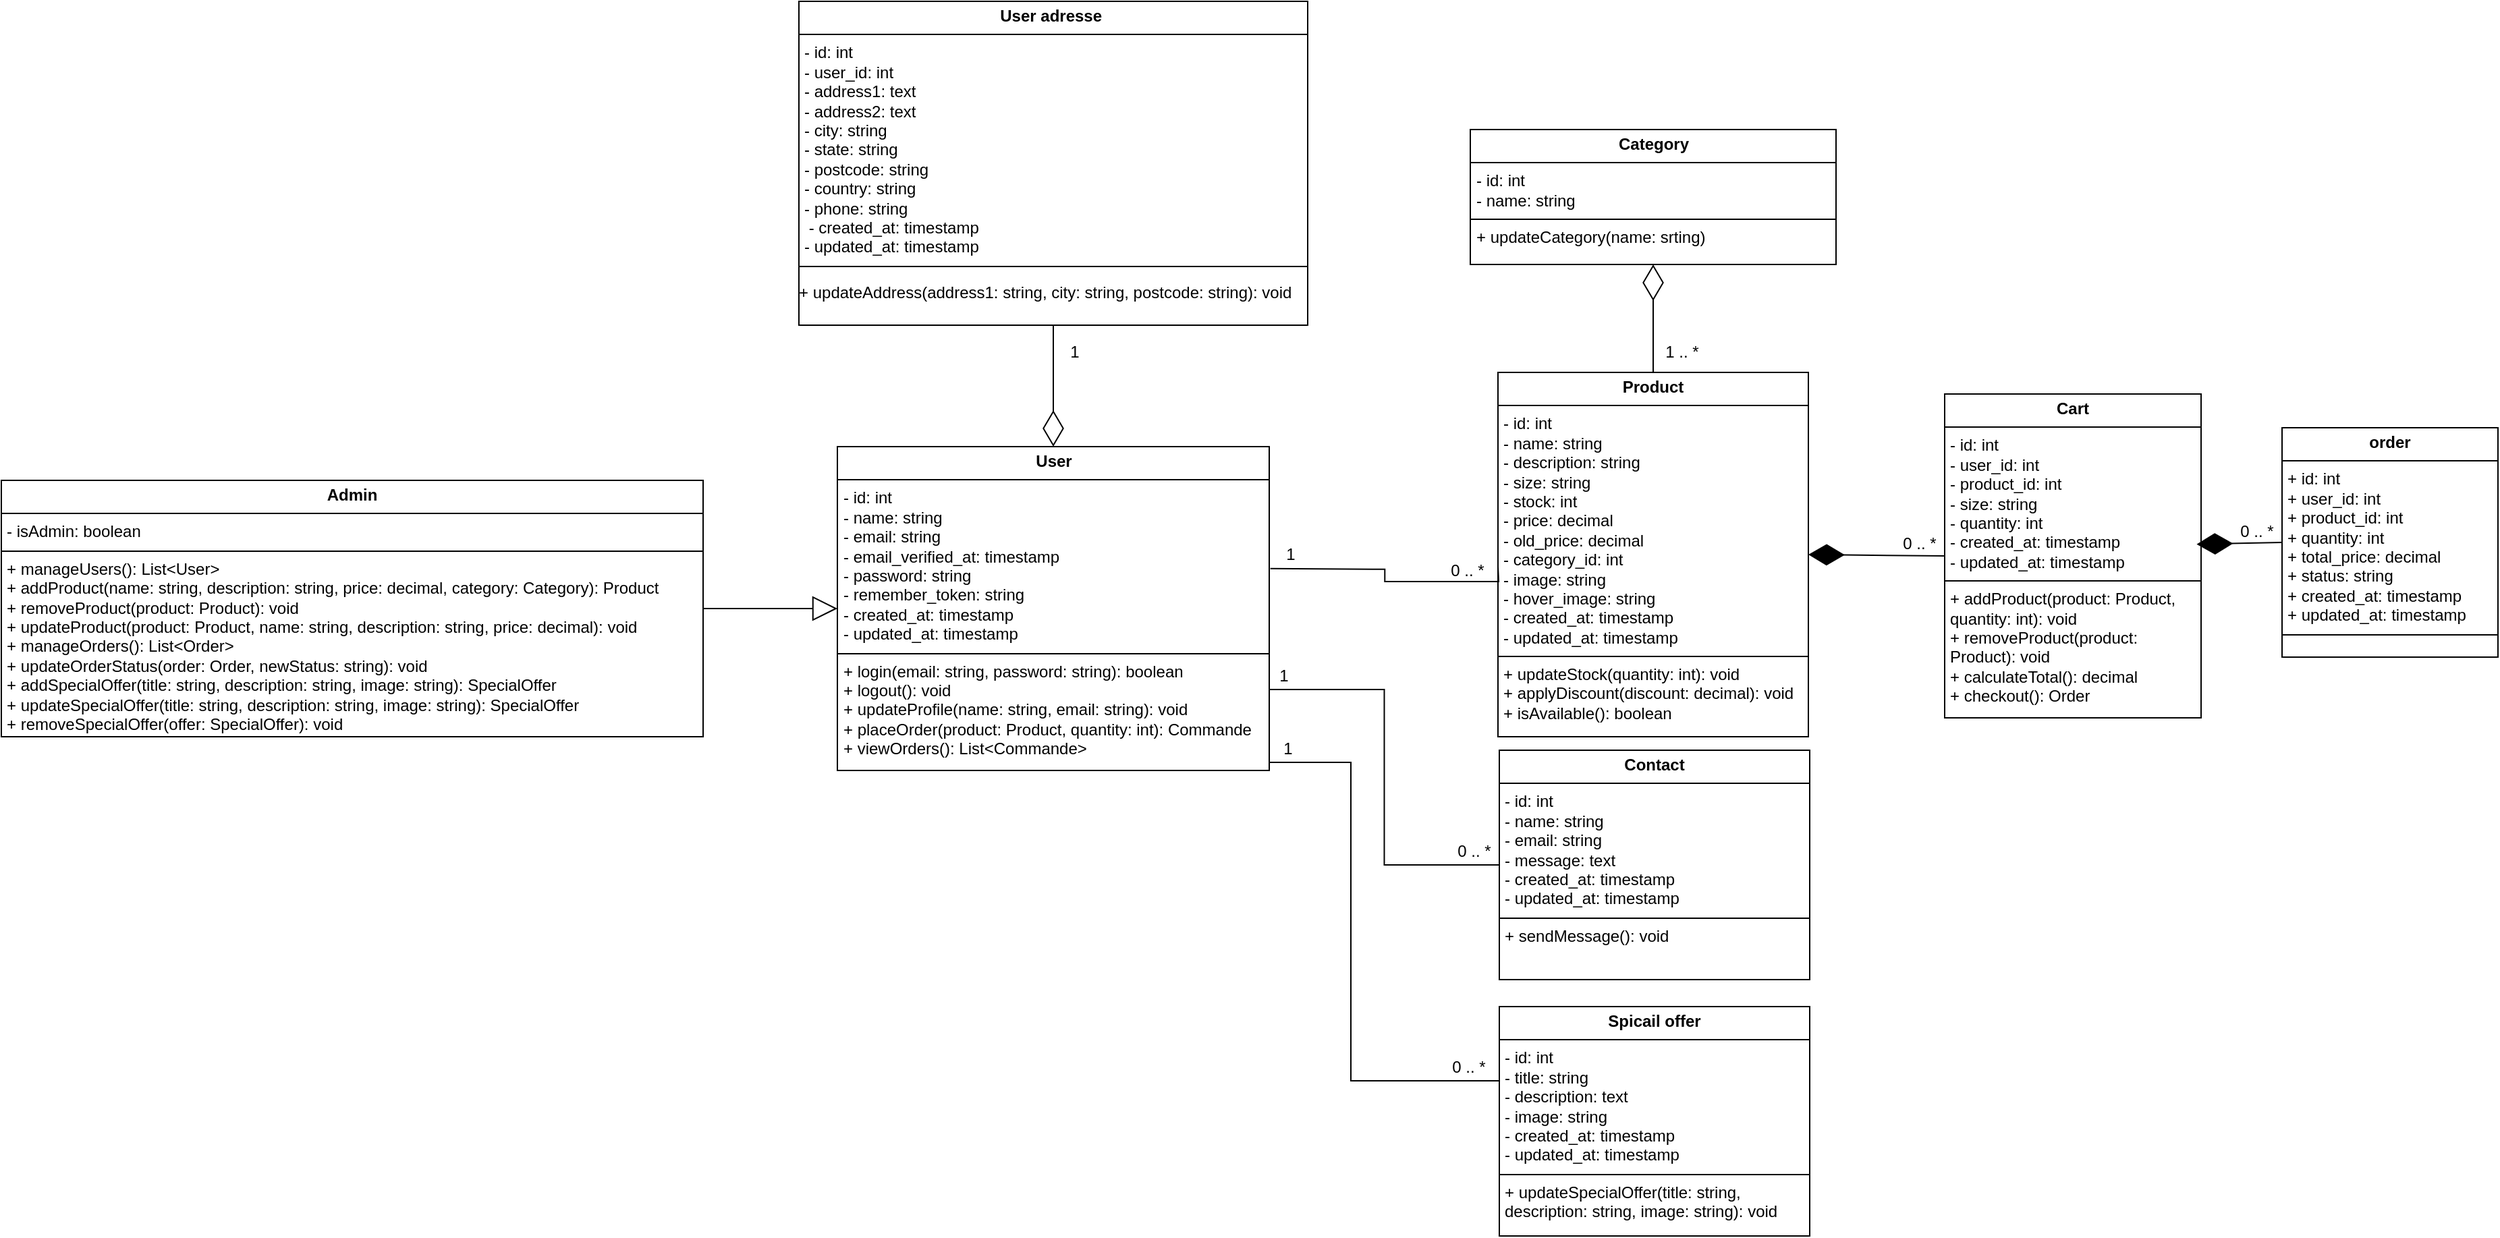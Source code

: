 <mxfile version="26.0.11">
  <diagram name="Page-1" id="6Zx2jlS2gQvcZ7OIBVgs">
    <mxGraphModel dx="3172" dy="2118" grid="1" gridSize="10" guides="1" tooltips="1" connect="1" arrows="1" fold="1" page="1" pageScale="1" pageWidth="827" pageHeight="1169" math="0" shadow="0">
      <root>
        <mxCell id="0" />
        <mxCell id="1" parent="0" />
        <mxCell id="tNdFALO9EnwkVkgYSumE-6" value="&lt;p style=&quot;margin:0px;margin-top:4px;text-align:center;&quot;&gt;&lt;b&gt;User&lt;/b&gt;&lt;/p&gt;&lt;hr size=&quot;1&quot; style=&quot;border-style:solid;&quot;&gt;&lt;p style=&quot;margin:0px;margin-left:4px;&quot;&gt;- id: int&lt;/p&gt;&lt;p style=&quot;margin:0px;margin-left:4px;&quot;&gt;- name: string&lt;/p&gt;&lt;p style=&quot;margin:0px;margin-left:4px;&quot;&gt;- email: string&lt;/p&gt;&lt;p style=&quot;margin:0px;margin-left:4px;&quot;&gt;- email_verified_at: timestamp&lt;/p&gt;&lt;p style=&quot;margin:0px;margin-left:4px;&quot;&gt;- password: string&lt;/p&gt;&lt;p style=&quot;margin:0px;margin-left:4px;&quot;&gt;&lt;span style=&quot;background-color: transparent; color: light-dark(rgb(0, 0, 0), rgb(255, 255, 255));&quot;&gt;- remember_token: string&lt;/span&gt;&lt;/p&gt;&lt;p style=&quot;margin:0px;margin-left:4px;&quot;&gt;- created_at: timestamp&amp;nbsp;&lt;/p&gt;&lt;p style=&quot;margin:0px;margin-left:4px;&quot;&gt;- updated_at: timestamp&lt;/p&gt;&lt;hr size=&quot;1&quot; style=&quot;border-style:solid;&quot;&gt;&lt;p style=&quot;margin: 0px 0px 0px 4px;&quot;&gt;+ login(email: string, password: string): boolean&amp;nbsp;&lt;/p&gt;&lt;p style=&quot;margin: 0px 0px 0px 4px;&quot;&gt;+ logout(): void&lt;/p&gt;&lt;p style=&quot;margin: 0px 0px 0px 4px;&quot;&gt;+ updateProfile(name: string, email: string): void&amp;nbsp;&lt;/p&gt;&lt;p style=&quot;margin: 0px 0px 0px 4px;&quot;&gt;+ placeOrder(product: Product, quantity: int): Commande&lt;/p&gt;&lt;p style=&quot;margin: 0px 0px 0px 4px;&quot;&gt;+ viewOrders(): List&amp;lt;Commande&amp;gt;&lt;/p&gt;&lt;p style=&quot;margin:0px;margin-left:4px;&quot;&gt;&lt;br&gt;&lt;/p&gt;&lt;p style=&quot;margin:0px;margin-left:4px;&quot;&gt;&lt;br&gt;&lt;/p&gt;&lt;p style=&quot;margin:0px;margin-left:4px;&quot;&gt;&lt;br&gt;&lt;/p&gt;" style="verticalAlign=top;align=left;overflow=fill;html=1;whiteSpace=wrap;" parent="1" vertex="1">
          <mxGeometry x="-80.5" y="115" width="320" height="240" as="geometry" />
        </mxCell>
        <mxCell id="tNdFALO9EnwkVkgYSumE-7" value="&lt;p style=&quot;margin:0px;margin-top:4px;text-align:center;&quot;&gt;&lt;b&gt;Category&lt;/b&gt;&lt;/p&gt;&lt;hr size=&quot;1&quot; style=&quot;border-style:solid;&quot;&gt;&lt;p style=&quot;margin:0px;margin-left:4px;&quot;&gt;- id: int&amp;nbsp;&amp;nbsp;&lt;/p&gt;&lt;p style=&quot;margin:0px;margin-left:4px;&quot;&gt;- name: string&amp;nbsp;&lt;/p&gt;&lt;hr size=&quot;1&quot; style=&quot;border-style:solid;&quot;&gt;&lt;p style=&quot;margin: 0px 0px 0px 4px;&quot;&gt;+ updateCategory(name: srting)&lt;br&gt;&lt;/p&gt;" style="verticalAlign=top;align=left;overflow=fill;html=1;whiteSpace=wrap;" parent="1" vertex="1">
          <mxGeometry x="388.5" y="-120" width="271" height="100" as="geometry" />
        </mxCell>
        <mxCell id="tNdFALO9EnwkVkgYSumE-8" value="&lt;p style=&quot;margin:0px;margin-top:4px;text-align:center;&quot;&gt;&lt;b&gt;User adresse&amp;nbsp;&lt;/b&gt;&lt;/p&gt;&lt;hr size=&quot;1&quot; style=&quot;border-style:solid;&quot;&gt;&lt;p style=&quot;margin:0px;margin-left:4px;&quot;&gt;- id: int&lt;/p&gt;&lt;p style=&quot;margin:0px;margin-left:4px;&quot;&gt;- user_id: int&lt;/p&gt;&lt;p style=&quot;margin:0px;margin-left:4px;&quot;&gt;- address1: text&lt;/p&gt;&lt;p style=&quot;margin:0px;margin-left:4px;&quot;&gt;- address2: text&amp;nbsp;&amp;nbsp;&lt;/p&gt;&lt;p style=&quot;margin:0px;margin-left:4px;&quot;&gt;- city: string&amp;nbsp; &amp;nbsp;&amp;nbsp;&lt;/p&gt;&lt;p style=&quot;margin:0px;margin-left:4px;&quot;&gt;- state: string&amp;nbsp; &amp;nbsp;&lt;/p&gt;&lt;p style=&quot;margin:0px;margin-left:4px;&quot;&gt;- postcode: string&lt;/p&gt;&lt;p style=&quot;margin:0px;margin-left:4px;&quot;&gt;- country: string&amp;nbsp;&lt;/p&gt;&lt;p style=&quot;margin:0px;margin-left:4px;&quot;&gt;- phone: string&amp;nbsp;&amp;nbsp;&lt;/p&gt;&lt;p style=&quot;margin:0px;margin-left:4px;&quot;&gt;&amp;nbsp;- created_at: timestamp&amp;nbsp;&lt;/p&gt;&lt;p style=&quot;margin:0px;margin-left:4px;&quot;&gt;- updated_at: timestamp&amp;nbsp;&lt;/p&gt;&lt;hr size=&quot;1&quot; style=&quot;border-style:solid;&quot;&gt;&lt;p data-pm-slice=&quot;0 0 []&quot;&gt;+ updateAddress(address1: string, city: string, postcode: string): void&lt;/p&gt;" style="verticalAlign=top;align=left;overflow=fill;html=1;whiteSpace=wrap;" parent="1" vertex="1">
          <mxGeometry x="-109" y="-215" width="377" height="240" as="geometry" />
        </mxCell>
        <mxCell id="tNdFALO9EnwkVkgYSumE-9" value="&lt;p style=&quot;margin:0px;margin-top:4px;text-align:center;&quot;&gt;&lt;b&gt;Cart&lt;/b&gt;&lt;/p&gt;&lt;hr size=&quot;1&quot; style=&quot;border-style:solid;&quot;&gt;&lt;p style=&quot;margin:0px;margin-left:4px;&quot;&gt;- id: int&lt;/p&gt;&lt;p style=&quot;margin:0px;margin-left:4px;&quot;&gt;- user_id: int&lt;/p&gt;&lt;p style=&quot;margin:0px;margin-left:4px;&quot;&gt;- product_id: int&lt;span style=&quot;background-color: transparent; color: light-dark(rgb(0, 0, 0), rgb(255, 255, 255));&quot;&gt;&amp;nbsp; &amp;nbsp;&lt;/span&gt;&lt;/p&gt;&lt;p style=&quot;margin:0px;margin-left:4px;&quot;&gt;- size: string&amp;nbsp; &amp;nbsp;&amp;nbsp;&lt;/p&gt;&lt;p style=&quot;margin:0px;margin-left:4px;&quot;&gt;- quantity: int&amp;nbsp;&lt;/p&gt;&lt;p style=&quot;margin:0px;margin-left:4px;&quot;&gt;- created_at: timestamp&amp;nbsp;&lt;/p&gt;&lt;p style=&quot;margin:0px;margin-left:4px;&quot;&gt;- updated_at: timestamp&amp;nbsp;&lt;/p&gt;&lt;hr size=&quot;1&quot; style=&quot;border-style:solid;&quot;&gt;&lt;p style=&quot;margin:0px;margin-left:4px;&quot;&gt;+ addProduct(product: Product, quantity: int): void&lt;/p&gt;&lt;p style=&quot;margin:0px;margin-left:4px;&quot;&gt;+ removeProduct(product: Product): void&lt;/p&gt;&lt;p style=&quot;margin:0px;margin-left:4px;&quot;&gt;+ calculateTotal(): decimal&lt;/p&gt;&lt;p style=&quot;margin:0px;margin-left:4px;&quot;&gt;+ checkout(): Order&lt;/p&gt;&lt;p style=&quot;margin:0px;margin-left:4px;&quot;&gt;&lt;br&gt;&lt;/p&gt;" style="verticalAlign=top;align=left;overflow=fill;html=1;whiteSpace=wrap;" parent="1" vertex="1">
          <mxGeometry x="740" y="76" width="190" height="240" as="geometry" />
        </mxCell>
        <mxCell id="tNdFALO9EnwkVkgYSumE-10" value="&lt;p style=&quot;margin:0px;margin-top:4px;text-align:center;&quot;&gt;&lt;b&gt;Admin&lt;/b&gt;&lt;/p&gt;&lt;hr size=&quot;1&quot; style=&quot;border-style:solid;&quot;&gt;&lt;p style=&quot;margin: 0px 0px 0px 4px;&quot;&gt;- isAdmin: boolean&lt;/p&gt;&lt;hr size=&quot;1&quot; style=&quot;border-style:solid;&quot;&gt;&lt;p style=&quot;margin: 0px 0px 0px 4px;&quot;&gt;+ manageUsers(): List&amp;lt;User&amp;gt;&lt;/p&gt;&lt;p style=&quot;margin: 0px 0px 0px 4px;&quot;&gt;+ addProduct(name: string, description: string, price: decimal, category: Category): Product&lt;/p&gt;&lt;p style=&quot;margin: 0px 0px 0px 4px;&quot;&gt;+ removeProduct(product: Product): void&amp;nbsp;&lt;/p&gt;&lt;p style=&quot;margin: 0px 0px 0px 4px;&quot;&gt;+ updateProduct(product: Product, name: string, description: string, price: decimal): void&lt;/p&gt;&lt;p style=&quot;margin: 0px 0px 0px 4px;&quot;&gt;+ manageOrders(): List&amp;lt;Order&amp;gt;&lt;/p&gt;&lt;p style=&quot;margin: 0px 0px 0px 4px;&quot;&gt;+ updateOrderStatus(order: Order, newStatus: string): void&amp;nbsp;&lt;/p&gt;&lt;p style=&quot;margin: 0px 0px 0px 4px;&quot;&gt;+ addSpecialOffer(title: string, description: string, image: string): SpecialOffer&amp;nbsp;&lt;/p&gt;&lt;p style=&quot;margin: 0px 0px 0px 4px;&quot;&gt;+ updateSpecialOffer(title: string, description: string, image: string): SpecialOffer&amp;nbsp;&lt;/p&gt;&lt;p style=&quot;margin: 0px 0px 0px 4px;&quot;&gt;+ removeSpecialOffer(offer: SpecialOffer): void&amp;nbsp;&lt;/p&gt;" style="verticalAlign=top;align=left;overflow=fill;html=1;whiteSpace=wrap;" parent="1" vertex="1">
          <mxGeometry x="-700" y="140" width="520" height="190" as="geometry" />
        </mxCell>
        <mxCell id="tNdFALO9EnwkVkgYSumE-12" value="" style="endArrow=block;endSize=16;endFill=0;html=1;rounded=0;exitX=1;exitY=0.5;exitDx=0;exitDy=0;entryX=0;entryY=0.5;entryDx=0;entryDy=0;" parent="1" source="tNdFALO9EnwkVkgYSumE-10" target="tNdFALO9EnwkVkgYSumE-6" edge="1">
          <mxGeometry width="160" relative="1" as="geometry">
            <mxPoint x="250" y="420" as="sourcePoint" />
            <mxPoint x="410" y="420" as="targetPoint" />
          </mxGeometry>
        </mxCell>
        <mxCell id="tNdFALO9EnwkVkgYSumE-13" value="&lt;p style=&quot;margin:0px;margin-top:4px;text-align:center;&quot;&gt;&lt;b&gt;Product&lt;/b&gt;&lt;/p&gt;&lt;hr size=&quot;1&quot; style=&quot;border-style:solid;&quot;&gt;&lt;p style=&quot;margin:0px;margin-left:4px;&quot;&gt;- id: int&lt;/p&gt;&lt;p style=&quot;margin:0px;margin-left:4px;&quot;&gt;- name: string&lt;/p&gt;&lt;p style=&quot;margin:0px;margin-left:4px;&quot;&gt;- description: string&lt;/p&gt;&lt;p style=&quot;margin:0px;margin-left:4px;&quot;&gt;- size: string&lt;/p&gt;&lt;p style=&quot;margin:0px;margin-left:4px;&quot;&gt;- stock: int&lt;/p&gt;&lt;p style=&quot;margin:0px;margin-left:4px;&quot;&gt;- price: decimal&lt;/p&gt;&lt;p style=&quot;margin:0px;margin-left:4px;&quot;&gt;- old_price: decimal&lt;/p&gt;&lt;p style=&quot;margin:0px;margin-left:4px;&quot;&gt;- category_id: int&lt;/p&gt;&lt;p style=&quot;margin:0px;margin-left:4px;&quot;&gt;- image: string&lt;/p&gt;&lt;p style=&quot;margin:0px;margin-left:4px;&quot;&gt;- hover_image: string&lt;/p&gt;&lt;p style=&quot;margin:0px;margin-left:4px;&quot;&gt;- created_at: timestamp&lt;/p&gt;&lt;p style=&quot;margin:0px;margin-left:4px;&quot;&gt;- updated_at: timestamp&lt;/p&gt;&lt;hr size=&quot;1&quot; style=&quot;border-style:solid;&quot;&gt;&lt;p style=&quot;margin: 0px 0px 0px 4px;&quot;&gt;+ updateStock(quantity: int): void&amp;nbsp;&lt;/p&gt;&lt;p style=&quot;margin: 0px 0px 0px 4px;&quot;&gt;+ applyDiscount(discount: decimal): void&lt;/p&gt;&lt;p style=&quot;margin: 0px 0px 0px 4px;&quot;&gt;+ isAvailable(): boolean&amp;nbsp;&lt;/p&gt;" style="verticalAlign=top;align=left;overflow=fill;html=1;whiteSpace=wrap;" parent="1" vertex="1">
          <mxGeometry x="409" y="60" width="230" height="270" as="geometry" />
        </mxCell>
        <mxCell id="tNdFALO9EnwkVkgYSumE-14" value="&lt;p style=&quot;margin:0px;margin-top:4px;text-align:center;&quot;&gt;&lt;b&gt;Spicail offer&lt;/b&gt;&lt;/p&gt;&lt;hr size=&quot;1&quot; style=&quot;border-style:solid;&quot;&gt;&lt;p style=&quot;margin:0px;margin-left:4px;&quot;&gt;- id: int&lt;/p&gt;&lt;p style=&quot;margin:0px;margin-left:4px;&quot;&gt;- title: string&lt;/p&gt;&lt;p style=&quot;margin:0px;margin-left:4px;&quot;&gt;- description: text&lt;/p&gt;&lt;p style=&quot;margin:0px;margin-left:4px;&quot;&gt;- image: string&lt;/p&gt;&lt;p style=&quot;margin:0px;margin-left:4px;&quot;&gt;- created_at: timestamp&lt;/p&gt;&lt;p style=&quot;margin:0px;margin-left:4px;&quot;&gt;- updated_at: timestamp&lt;/p&gt;&lt;hr size=&quot;1&quot; style=&quot;border-style:solid;&quot;&gt;&lt;p style=&quot;margin: 0px 0px 0px 4px;&quot;&gt;+ updateSpecialOffer(title: string, description: string, image: string): void&lt;/p&gt;" style="verticalAlign=top;align=left;overflow=fill;html=1;whiteSpace=wrap;" parent="1" vertex="1">
          <mxGeometry x="410" y="530" width="230" height="170" as="geometry" />
        </mxCell>
        <mxCell id="tNdFALO9EnwkVkgYSumE-15" value="&lt;p style=&quot;margin:0px;margin-top:4px;text-align:center;&quot;&gt;&lt;b&gt;Contact&lt;/b&gt;&lt;/p&gt;&lt;hr size=&quot;1&quot; style=&quot;border-style:solid;&quot;&gt;&lt;p style=&quot;margin:0px;margin-left:4px;&quot;&gt;- id: int&lt;/p&gt;&lt;p style=&quot;margin:0px;margin-left:4px;&quot;&gt;- name: string&lt;/p&gt;&lt;p style=&quot;margin:0px;margin-left:4px;&quot;&gt;- email: string&lt;/p&gt;&lt;p style=&quot;margin:0px;margin-left:4px;&quot;&gt;- message: text&lt;/p&gt;&lt;p style=&quot;margin:0px;margin-left:4px;&quot;&gt;- created_at: timestamp&lt;/p&gt;&lt;p style=&quot;margin:0px;margin-left:4px;&quot;&gt;- updated_at: timestamp&lt;/p&gt;&lt;hr size=&quot;1&quot; style=&quot;border-style:solid;&quot;&gt;&lt;p style=&quot;margin: 0px 0px 0px 4px;&quot;&gt;+ sendMessage(): void&lt;/p&gt;" style="verticalAlign=top;align=left;overflow=fill;html=1;whiteSpace=wrap;" parent="1" vertex="1">
          <mxGeometry x="410" y="340" width="230" height="170" as="geometry" />
        </mxCell>
        <mxCell id="tNdFALO9EnwkVkgYSumE-16" value="" style="endArrow=diamondThin;endFill=1;endSize=24;html=1;rounded=0;entryX=1;entryY=0.5;entryDx=0;entryDy=0;exitX=0;exitY=0.5;exitDx=0;exitDy=0;" parent="1" source="tNdFALO9EnwkVkgYSumE-9" target="tNdFALO9EnwkVkgYSumE-13" edge="1">
          <mxGeometry width="160" relative="1" as="geometry">
            <mxPoint x="570" y="400" as="sourcePoint" />
            <mxPoint x="730" y="400" as="targetPoint" />
          </mxGeometry>
        </mxCell>
        <mxCell id="tNdFALO9EnwkVkgYSumE-17" value="" style="endArrow=diamondThin;endFill=0;endSize=24;html=1;rounded=0;exitX=0.5;exitY=0;exitDx=0;exitDy=0;entryX=0.5;entryY=1;entryDx=0;entryDy=0;" parent="1" source="tNdFALO9EnwkVkgYSumE-13" target="tNdFALO9EnwkVkgYSumE-7" edge="1">
          <mxGeometry width="160" relative="1" as="geometry">
            <mxPoint x="560" y="390" as="sourcePoint" />
            <mxPoint x="720" y="390" as="targetPoint" />
          </mxGeometry>
        </mxCell>
        <mxCell id="tNdFALO9EnwkVkgYSumE-21" value="" style="endArrow=none;html=1;edgeStyle=orthogonalEdgeStyle;rounded=0;exitX=1.001;exitY=0.357;exitDx=0;exitDy=0;entryX=0;entryY=0.5;entryDx=0;entryDy=0;exitPerimeter=0;" parent="1" edge="1">
          <mxGeometry relative="1" as="geometry">
            <mxPoint x="240.32" y="205.39" as="sourcePoint" />
            <mxPoint x="409" y="204" as="targetPoint" />
          </mxGeometry>
        </mxCell>
        <mxCell id="tNdFALO9EnwkVkgYSumE-24" value="" style="endArrow=diamondThin;endFill=0;endSize=24;html=1;rounded=0;exitX=0.5;exitY=1;exitDx=0;exitDy=0;entryX=0.5;entryY=0;entryDx=0;entryDy=0;" parent="1" source="tNdFALO9EnwkVkgYSumE-8" target="tNdFALO9EnwkVkgYSumE-6" edge="1">
          <mxGeometry width="160" relative="1" as="geometry">
            <mxPoint x="410" y="110" as="sourcePoint" />
            <mxPoint x="570" y="110" as="targetPoint" />
          </mxGeometry>
        </mxCell>
        <mxCell id="tNdFALO9EnwkVkgYSumE-26" value="" style="endArrow=none;html=1;edgeStyle=orthogonalEdgeStyle;rounded=0;entryX=0;entryY=0.5;entryDx=0;entryDy=0;exitX=1;exitY=0.75;exitDx=0;exitDy=0;" parent="1" source="tNdFALO9EnwkVkgYSumE-6" target="tNdFALO9EnwkVkgYSumE-15" edge="1">
          <mxGeometry relative="1" as="geometry">
            <mxPoint x="240" y="300" as="sourcePoint" />
            <mxPoint x="400" y="300" as="targetPoint" />
          </mxGeometry>
        </mxCell>
        <mxCell id="tNdFALO9EnwkVkgYSumE-31" value="1" style="text;html=1;align=center;verticalAlign=middle;resizable=0;points=[];autosize=1;strokeColor=none;fillColor=none;" parent="1" vertex="1">
          <mxGeometry x="240" y="180" width="30" height="30" as="geometry" />
        </mxCell>
        <mxCell id="tNdFALO9EnwkVkgYSumE-32" value="1" style="text;html=1;align=center;verticalAlign=middle;resizable=0;points=[];autosize=1;strokeColor=none;fillColor=none;" parent="1" vertex="1">
          <mxGeometry x="235" y="270" width="30" height="30" as="geometry" />
        </mxCell>
        <mxCell id="tNdFALO9EnwkVkgYSumE-33" value="1" style="text;html=1;align=center;verticalAlign=middle;resizable=0;points=[];autosize=1;strokeColor=none;fillColor=none;" parent="1" vertex="1">
          <mxGeometry x="238" y="324" width="30" height="30" as="geometry" />
        </mxCell>
        <mxCell id="tNdFALO9EnwkVkgYSumE-34" value="1" style="text;html=1;align=center;verticalAlign=middle;resizable=0;points=[];autosize=1;strokeColor=none;fillColor=none;" parent="1" vertex="1">
          <mxGeometry x="80" y="30" width="30" height="30" as="geometry" />
        </mxCell>
        <mxCell id="tNdFALO9EnwkVkgYSumE-36" value="0 .. *" style="text;html=1;align=center;verticalAlign=middle;resizable=0;points=[];autosize=1;strokeColor=none;fillColor=none;" parent="1" vertex="1">
          <mxGeometry x="696" y="172" width="50" height="30" as="geometry" />
        </mxCell>
        <mxCell id="tNdFALO9EnwkVkgYSumE-38" value="0 .. *" style="text;html=1;align=center;verticalAlign=middle;resizable=0;points=[];autosize=1;strokeColor=none;fillColor=none;" parent="1" vertex="1">
          <mxGeometry x="366" y="400" width="50" height="30" as="geometry" />
        </mxCell>
        <mxCell id="tNdFALO9EnwkVkgYSumE-40" value="" style="endArrow=none;html=1;edgeStyle=orthogonalEdgeStyle;rounded=0;entryX=0;entryY=0.5;entryDx=0;entryDy=0;exitX=1;exitY=0.991;exitDx=0;exitDy=0;exitPerimeter=0;" parent="1" source="tNdFALO9EnwkVkgYSumE-6" target="tNdFALO9EnwkVkgYSumE-14" edge="1">
          <mxGeometry relative="1" as="geometry">
            <mxPoint x="250" y="370" as="sourcePoint" />
            <mxPoint x="360" y="610" as="targetPoint" />
            <Array as="points">
              <mxPoint x="240" y="349" />
              <mxPoint x="300" y="349" />
              <mxPoint x="300" y="585" />
              <mxPoint x="410" y="585" />
            </Array>
          </mxGeometry>
        </mxCell>
        <mxCell id="wgfpph5YBYZ9XDb_kFFQ-3" value="0 .. *" style="text;html=1;align=center;verticalAlign=middle;resizable=0;points=[];autosize=1;strokeColor=none;fillColor=none;" vertex="1" parent="1">
          <mxGeometry x="362" y="560" width="50" height="30" as="geometry" />
        </mxCell>
        <mxCell id="wgfpph5YBYZ9XDb_kFFQ-5" value="&lt;p style=&quot;margin:0px;margin-top:4px;text-align:center;&quot;&gt;&lt;b&gt;order&lt;/b&gt;&lt;/p&gt;&lt;hr size=&quot;1&quot; style=&quot;border-style:solid;&quot;&gt;&lt;p style=&quot;margin:0px;margin-left:4px;&quot;&gt;+ id: int&lt;/p&gt;&lt;p style=&quot;margin:0px;margin-left:4px;&quot;&gt;+ user_id: int&lt;/p&gt;&lt;p style=&quot;margin:0px;margin-left:4px;&quot;&gt;+ product_id: int&lt;/p&gt;&lt;p style=&quot;margin:0px;margin-left:4px;&quot;&gt;+ quantity: int&lt;/p&gt;&lt;p style=&quot;margin:0px;margin-left:4px;&quot;&gt;+ total_price: decimal&lt;/p&gt;&lt;p style=&quot;margin:0px;margin-left:4px;&quot;&gt;+ status: string&amp;nbsp;&lt;/p&gt;&lt;p style=&quot;margin:0px;margin-left:4px;&quot;&gt;+ created_at: timestamp&lt;/p&gt;&lt;p style=&quot;margin:0px;margin-left:4px;&quot;&gt;+ updated_at: timestamp&lt;/p&gt;&lt;hr size=&quot;1&quot; style=&quot;border-style:solid;&quot;&gt;&lt;p style=&quot;margin:0px;margin-left:4px;&quot;&gt;&lt;br&gt;&lt;/p&gt;" style="verticalAlign=top;align=left;overflow=fill;html=1;whiteSpace=wrap;" vertex="1" parent="1">
          <mxGeometry x="990" y="101" width="160" height="170" as="geometry" />
        </mxCell>
        <mxCell id="wgfpph5YBYZ9XDb_kFFQ-6" value="" style="endArrow=diamondThin;endFill=1;endSize=24;html=1;rounded=0;entryX=0.983;entryY=0.464;entryDx=0;entryDy=0;exitX=0;exitY=0.5;exitDx=0;exitDy=0;entryPerimeter=0;" edge="1" parent="1" source="wgfpph5YBYZ9XDb_kFFQ-5" target="tNdFALO9EnwkVkgYSumE-9">
          <mxGeometry width="160" relative="1" as="geometry">
            <mxPoint x="963" y="188" as="sourcePoint" />
            <mxPoint x="885" y="194.41" as="targetPoint" />
          </mxGeometry>
        </mxCell>
        <mxCell id="wgfpph5YBYZ9XDb_kFFQ-7" value="1 .. *" style="text;html=1;align=center;verticalAlign=middle;resizable=0;points=[];autosize=1;strokeColor=none;fillColor=none;" vertex="1" parent="1">
          <mxGeometry x="520" y="30" width="50" height="30" as="geometry" />
        </mxCell>
        <mxCell id="wgfpph5YBYZ9XDb_kFFQ-8" value="0 .. *" style="text;html=1;align=center;verticalAlign=middle;resizable=0;points=[];autosize=1;strokeColor=none;fillColor=none;" vertex="1" parent="1">
          <mxGeometry x="946" y="163" width="50" height="30" as="geometry" />
        </mxCell>
        <mxCell id="wgfpph5YBYZ9XDb_kFFQ-11" value="0 .. *" style="text;html=1;align=center;verticalAlign=middle;resizable=0;points=[];autosize=1;strokeColor=none;fillColor=none;" vertex="1" parent="1">
          <mxGeometry x="361" y="192" width="50" height="30" as="geometry" />
        </mxCell>
      </root>
    </mxGraphModel>
  </diagram>
</mxfile>

